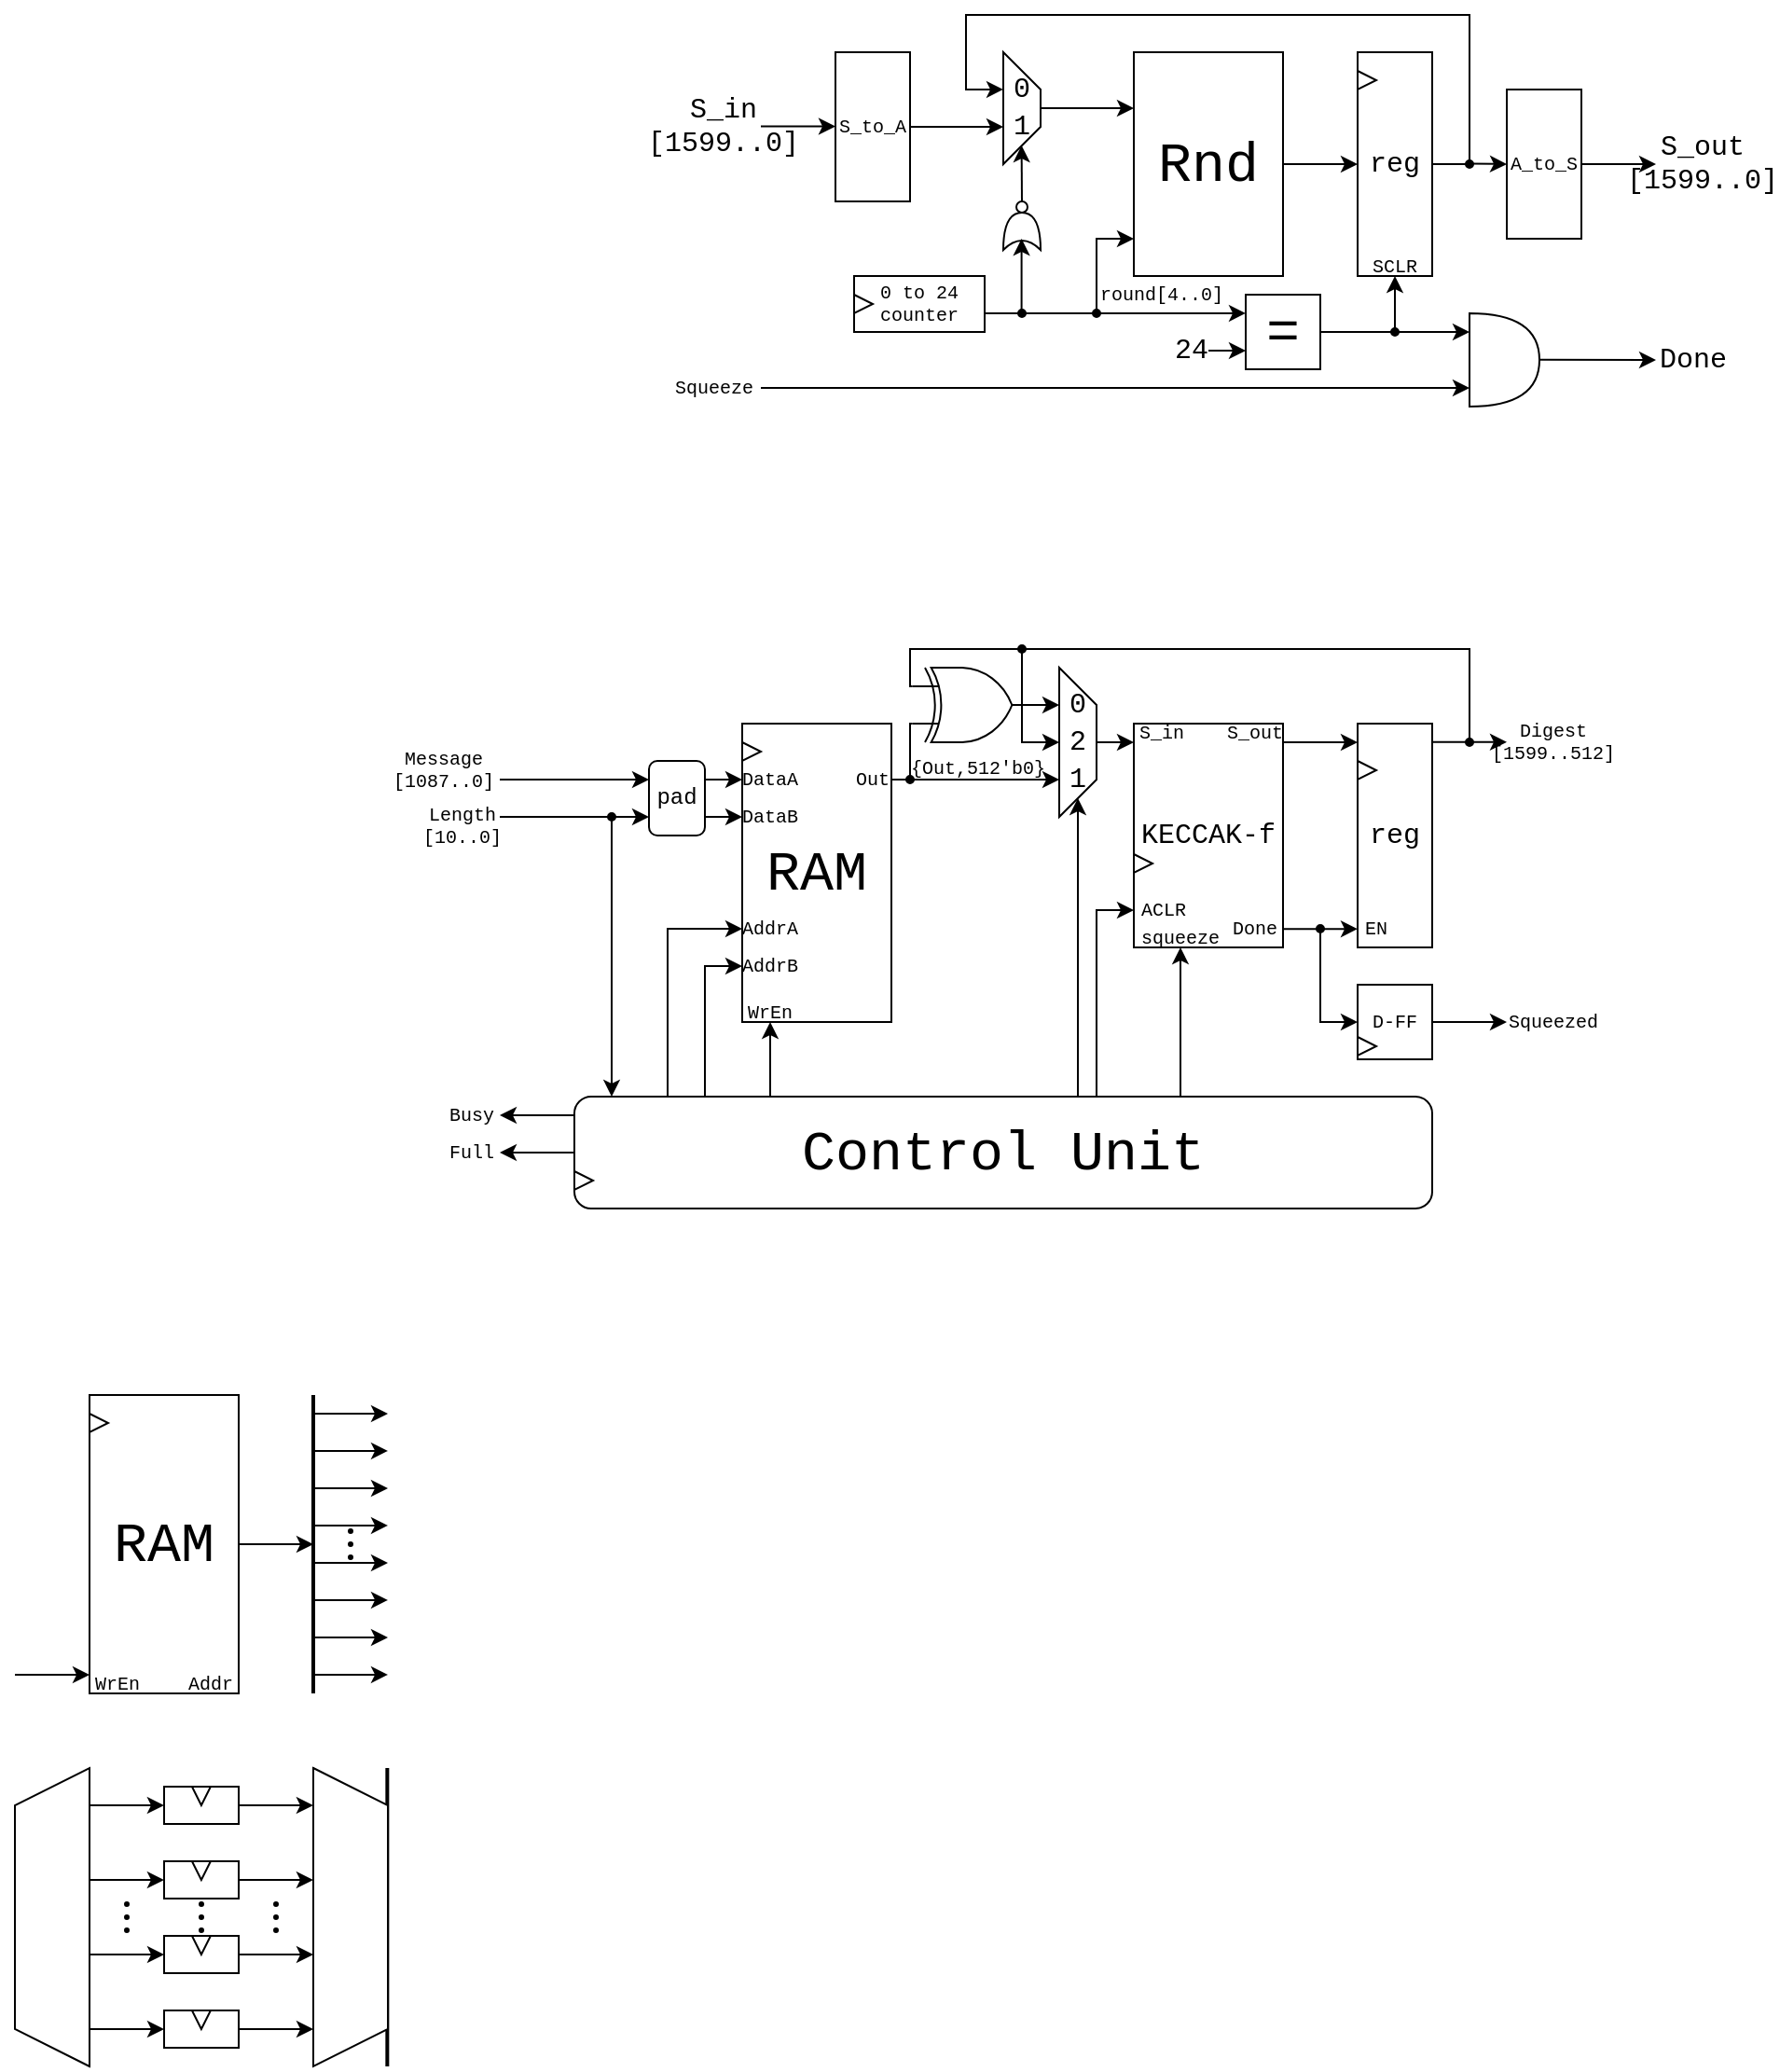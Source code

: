 <mxfile version="22.1.11" type="device">
  <diagram name="Page-1" id="sLG97zDm2SVhleJXKbSt">
    <mxGraphModel dx="775" dy="452" grid="1" gridSize="10" guides="1" tooltips="1" connect="1" arrows="1" fold="1" page="1" pageScale="1" pageWidth="3000" pageHeight="3000" math="0" shadow="0">
      <root>
        <mxCell id="0" />
        <mxCell id="1" parent="0" />
        <mxCell id="cHIxFwoaAzM5gLNZB4nu-59" value="" style="group" parent="1" vertex="1" connectable="0">
          <mxGeometry x="80" y="1120" width="80" height="160" as="geometry" />
        </mxCell>
        <mxCell id="cHIxFwoaAzM5gLNZB4nu-62" value="" style="group" parent="cHIxFwoaAzM5gLNZB4nu-59" vertex="1" connectable="0">
          <mxGeometry width="80" height="160" as="geometry" />
        </mxCell>
        <mxCell id="cHIxFwoaAzM5gLNZB4nu-25" value="RAM" style="rounded=0;whiteSpace=wrap;html=1;fontFamily=Courier New;fontSize=30;" parent="cHIxFwoaAzM5gLNZB4nu-62" vertex="1">
          <mxGeometry width="80" height="160" as="geometry" />
        </mxCell>
        <mxCell id="cHIxFwoaAzM5gLNZB4nu-40" value="" style="triangle;whiteSpace=wrap;html=1;rotation=0;" parent="cHIxFwoaAzM5gLNZB4nu-62" vertex="1">
          <mxGeometry y="10" width="10" height="10" as="geometry" />
        </mxCell>
        <mxCell id="cHIxFwoaAzM5gLNZB4nu-43" value="Addr" style="text;html=1;strokeColor=none;fillColor=none;align=center;verticalAlign=middle;whiteSpace=wrap;rounded=0;fontFamily=Courier New;fontSize=10;" parent="cHIxFwoaAzM5gLNZB4nu-62" vertex="1">
          <mxGeometry x="50" y="150" width="30" height="10" as="geometry" />
        </mxCell>
        <mxCell id="cHIxFwoaAzM5gLNZB4nu-50" value="WrEn" style="text;html=1;strokeColor=none;fillColor=none;align=center;verticalAlign=middle;whiteSpace=wrap;rounded=0;fontFamily=Courier New;fontSize=10;" parent="cHIxFwoaAzM5gLNZB4nu-62" vertex="1">
          <mxGeometry y="150" width="30" height="10" as="geometry" />
        </mxCell>
        <mxCell id="PoA2-wsbi5iG8ftpNb75-3" value="" style="edgeStyle=orthogonalEdgeStyle;rounded=0;orthogonalLoop=1;jettySize=auto;html=1;" parent="1" source="PoA2-wsbi5iG8ftpNb75-1" target="PoA2-wsbi5iG8ftpNb75-2" edge="1">
          <mxGeometry relative="1" as="geometry" />
        </mxCell>
        <mxCell id="PoA2-wsbi5iG8ftpNb75-1" value="Rnd" style="rounded=0;whiteSpace=wrap;html=1;fontFamily=Courier New;fontSize=30;" parent="1" vertex="1">
          <mxGeometry x="640" y="400" width="80" height="120" as="geometry" />
        </mxCell>
        <mxCell id="eLbFSkJ6lN0hgzDZZ-0e-3" value="" style="endArrow=classic;html=1;rounded=0;exitX=1;exitY=0.5;exitDx=0;exitDy=0;entryX=0.333;entryY=1;entryDx=0;entryDy=0;entryPerimeter=0;" parent="1" source="PoA2-wsbi5iG8ftpNb75-2" target="cHIxFwoaAzM5gLNZB4nu-36" edge="1">
          <mxGeometry width="50" height="50" relative="1" as="geometry">
            <mxPoint x="880" y="470" as="sourcePoint" />
            <mxPoint x="560" y="410" as="targetPoint" />
            <Array as="points">
              <mxPoint x="820" y="460" />
              <mxPoint x="820" y="380" />
              <mxPoint x="550" y="380" />
              <mxPoint x="550" y="420" />
            </Array>
          </mxGeometry>
        </mxCell>
        <mxCell id="eLbFSkJ6lN0hgzDZZ-0e-7" value="" style="endArrow=classic;html=1;rounded=0;" parent="1" edge="1">
          <mxGeometry width="50" height="50" relative="1" as="geometry">
            <mxPoint x="580" y="480" as="sourcePoint" />
            <mxPoint x="579.8" y="450" as="targetPoint" />
          </mxGeometry>
        </mxCell>
        <mxCell id="eLbFSkJ6lN0hgzDZZ-0e-11" value="" style="endArrow=classic;html=1;rounded=0;" parent="1" edge="1">
          <mxGeometry width="50" height="50" relative="1" as="geometry">
            <mxPoint x="590" y="430" as="sourcePoint" />
            <mxPoint x="640" y="430" as="targetPoint" />
          </mxGeometry>
        </mxCell>
        <mxCell id="eLbFSkJ6lN0hgzDZZ-0e-12" value="" style="endArrow=classic;html=1;rounded=0;" parent="1" edge="1">
          <mxGeometry width="50" height="50" relative="1" as="geometry">
            <mxPoint x="820" y="459.8" as="sourcePoint" />
            <mxPoint x="840" y="460" as="targetPoint" />
          </mxGeometry>
        </mxCell>
        <mxCell id="eLbFSkJ6lN0hgzDZZ-0e-14" value="" style="ellipse;whiteSpace=wrap;html=1;aspect=fixed;fillColor=#000000;" parent="1" vertex="1">
          <mxGeometry x="818" y="458" width="4" height="4" as="geometry" />
        </mxCell>
        <mxCell id="eLbFSkJ6lN0hgzDZZ-0e-17" value="" style="shape=xor;whiteSpace=wrap;html=1;rotation=-90;" parent="1" vertex="1">
          <mxGeometry x="570" y="486" width="20" height="20" as="geometry" />
        </mxCell>
        <mxCell id="eLbFSkJ6lN0hgzDZZ-0e-18" value="" style="ellipse;whiteSpace=wrap;html=1;aspect=fixed;" parent="1" vertex="1">
          <mxGeometry x="577" y="480" width="6" height="6" as="geometry" />
        </mxCell>
        <mxCell id="eLbFSkJ6lN0hgzDZZ-0e-24" value="" style="group" parent="1" vertex="1" connectable="0">
          <mxGeometry x="490" y="520" width="70" height="30" as="geometry" />
        </mxCell>
        <mxCell id="eLbFSkJ6lN0hgzDZZ-0e-19" value="0 to 24&lt;br style=&quot;font-size: 10px;&quot;&gt;counter" style="rounded=0;whiteSpace=wrap;html=1;fontFamily=Courier New;fontSize=10;" parent="eLbFSkJ6lN0hgzDZZ-0e-24" vertex="1">
          <mxGeometry width="70" height="30" as="geometry" />
        </mxCell>
        <mxCell id="eLbFSkJ6lN0hgzDZZ-0e-20" value="" style="triangle;whiteSpace=wrap;html=1;rotation=0;" parent="eLbFSkJ6lN0hgzDZZ-0e-24" vertex="1">
          <mxGeometry y="10" width="10" height="10" as="geometry" />
        </mxCell>
        <mxCell id="eLbFSkJ6lN0hgzDZZ-0e-25" value="" style="endArrow=classic;html=1;rounded=0;" parent="1" edge="1">
          <mxGeometry width="50" height="50" relative="1" as="geometry">
            <mxPoint x="560" y="540" as="sourcePoint" />
            <mxPoint x="640" y="500" as="targetPoint" />
            <Array as="points">
              <mxPoint x="620" y="540" />
              <mxPoint x="620" y="500" />
            </Array>
          </mxGeometry>
        </mxCell>
        <mxCell id="eLbFSkJ6lN0hgzDZZ-0e-26" value="" style="endArrow=classic;html=1;rounded=0;" parent="1" edge="1">
          <mxGeometry width="50" height="50" relative="1" as="geometry">
            <mxPoint x="579.8" y="540" as="sourcePoint" />
            <mxPoint x="579.8" y="500" as="targetPoint" />
          </mxGeometry>
        </mxCell>
        <mxCell id="eLbFSkJ6lN0hgzDZZ-0e-27" value="" style="ellipse;whiteSpace=wrap;html=1;aspect=fixed;fillColor=#000000;" parent="1" vertex="1">
          <mxGeometry x="578" y="538" width="4" height="4" as="geometry" />
        </mxCell>
        <mxCell id="eLbFSkJ6lN0hgzDZZ-0e-28" value="=" style="rounded=0;whiteSpace=wrap;html=1;fontSize=30;fontFamily=Courier New;" parent="1" vertex="1">
          <mxGeometry x="700" y="530" width="40" height="40" as="geometry" />
        </mxCell>
        <mxCell id="eLbFSkJ6lN0hgzDZZ-0e-29" value="" style="endArrow=classic;html=1;rounded=0;entryX=0.75;entryY=1;entryDx=0;entryDy=0;" parent="1" edge="1">
          <mxGeometry width="50" height="50" relative="1" as="geometry">
            <mxPoint x="520" y="440" as="sourcePoint" />
            <mxPoint x="570" y="440" as="targetPoint" />
          </mxGeometry>
        </mxCell>
        <mxCell id="eLbFSkJ6lN0hgzDZZ-0e-30" value="" style="endArrow=classic;html=1;rounded=0;" parent="1" edge="1">
          <mxGeometry width="50" height="50" relative="1" as="geometry">
            <mxPoint x="680" y="560" as="sourcePoint" />
            <mxPoint x="700" y="560" as="targetPoint" />
          </mxGeometry>
        </mxCell>
        <mxCell id="eLbFSkJ6lN0hgzDZZ-0e-32" value="" style="ellipse;whiteSpace=wrap;html=1;aspect=fixed;fillColor=#000000;" parent="1" vertex="1">
          <mxGeometry x="618" y="538" width="4" height="4" as="geometry" />
        </mxCell>
        <mxCell id="eLbFSkJ6lN0hgzDZZ-0e-33" value="" style="endArrow=classic;html=1;rounded=0;" parent="1" edge="1">
          <mxGeometry width="50" height="50" relative="1" as="geometry">
            <mxPoint x="620" y="540" as="sourcePoint" />
            <mxPoint x="700" y="539.94" as="targetPoint" />
          </mxGeometry>
        </mxCell>
        <mxCell id="eLbFSkJ6lN0hgzDZZ-0e-34" value="24" style="text;html=1;strokeColor=none;fillColor=none;align=center;verticalAlign=middle;whiteSpace=wrap;rounded=0;fontFamily=Courier New;fontSize=15;" parent="1" vertex="1">
          <mxGeometry x="660" y="550" width="22" height="20" as="geometry" />
        </mxCell>
        <mxCell id="eLbFSkJ6lN0hgzDZZ-0e-36" value="" style="endArrow=classic;html=1;rounded=0;" parent="1" edge="1">
          <mxGeometry width="50" height="50" relative="1" as="geometry">
            <mxPoint x="740" y="550" as="sourcePoint" />
            <mxPoint x="780" y="520" as="targetPoint" />
            <Array as="points">
              <mxPoint x="780" y="550" />
            </Array>
          </mxGeometry>
        </mxCell>
        <mxCell id="eLbFSkJ6lN0hgzDZZ-0e-37" value="S_in&lt;br&gt;[1599..0]" style="text;html=1;strokeColor=none;fillColor=none;align=center;verticalAlign=middle;whiteSpace=wrap;rounded=0;fontSize=15;fontFamily=Courier New;" parent="1" vertex="1">
          <mxGeometry x="400" y="427.5" width="40" height="25" as="geometry" />
        </mxCell>
        <mxCell id="eLbFSkJ6lN0hgzDZZ-0e-38" value="round[4..0]" style="text;html=1;strokeColor=none;fillColor=none;align=center;verticalAlign=middle;whiteSpace=wrap;rounded=0;fontSize=10;fontFamily=Courier New;" parent="1" vertex="1">
          <mxGeometry x="620" y="520" width="70" height="20" as="geometry" />
        </mxCell>
        <mxCell id="eLbFSkJ6lN0hgzDZZ-0e-39" value="S_out&lt;br&gt;[1599..0]" style="text;html=1;strokeColor=none;fillColor=none;align=center;verticalAlign=middle;whiteSpace=wrap;rounded=0;fontSize=15;fontFamily=Courier New;" parent="1" vertex="1">
          <mxGeometry x="920" y="447.5" width="50" height="25" as="geometry" />
        </mxCell>
        <mxCell id="eLbFSkJ6lN0hgzDZZ-0e-40" value="S_to_A" style="rounded=0;whiteSpace=wrap;html=1;fontFamily=Courier New;fontSize=10;" parent="1" vertex="1">
          <mxGeometry x="480" y="400" width="40" height="80" as="geometry" />
        </mxCell>
        <mxCell id="eLbFSkJ6lN0hgzDZZ-0e-41" value="" style="endArrow=classic;html=1;rounded=0;" parent="1" edge="1">
          <mxGeometry width="50" height="50" relative="1" as="geometry">
            <mxPoint x="440" y="439.76" as="sourcePoint" />
            <mxPoint x="480" y="439.76" as="targetPoint" />
          </mxGeometry>
        </mxCell>
        <mxCell id="eLbFSkJ6lN0hgzDZZ-0e-42" value="A_to_S" style="rounded=0;whiteSpace=wrap;html=1;fontFamily=Courier New;fontSize=10;" parent="1" vertex="1">
          <mxGeometry x="840" y="420" width="40" height="80" as="geometry" />
        </mxCell>
        <mxCell id="eLbFSkJ6lN0hgzDZZ-0e-43" value="" style="endArrow=classic;html=1;rounded=0;" parent="1" edge="1">
          <mxGeometry width="50" height="50" relative="1" as="geometry">
            <mxPoint x="880" y="460" as="sourcePoint" />
            <mxPoint x="920" y="460" as="targetPoint" />
          </mxGeometry>
        </mxCell>
        <mxCell id="ViOVy5zmuyzSRg3mWkhg-1" value="" style="endArrow=classic;html=1;rounded=0;" parent="1" edge="1">
          <mxGeometry width="50" height="50" relative="1" as="geometry">
            <mxPoint x="780" y="550" as="sourcePoint" />
            <mxPoint x="820" y="550" as="targetPoint" />
          </mxGeometry>
        </mxCell>
        <mxCell id="ViOVy5zmuyzSRg3mWkhg-2" value="" style="ellipse;whiteSpace=wrap;html=1;aspect=fixed;fillColor=#000000;" parent="1" vertex="1">
          <mxGeometry x="778" y="548" width="4" height="4" as="geometry" />
        </mxCell>
        <mxCell id="ViOVy5zmuyzSRg3mWkhg-3" value="Done" style="text;html=1;strokeColor=none;fillColor=none;align=center;verticalAlign=middle;whiteSpace=wrap;rounded=0;fontSize=15;fontFamily=Courier New;" parent="1" vertex="1">
          <mxGeometry x="920" y="557.5" width="40" height="15" as="geometry" />
        </mxCell>
        <mxCell id="cHIxFwoaAzM5gLNZB4nu-13" value="x" style="group" parent="1" vertex="1" connectable="0">
          <mxGeometry x="640" y="760" width="80" height="120" as="geometry" />
        </mxCell>
        <mxCell id="cHIxFwoaAzM5gLNZB4nu-1" value="KECCAK-f" style="rounded=0;whiteSpace=wrap;html=1;fontFamily=Courier New;fontSize=15;" parent="cHIxFwoaAzM5gLNZB4nu-13" vertex="1">
          <mxGeometry width="80" height="120" as="geometry" />
        </mxCell>
        <mxCell id="cHIxFwoaAzM5gLNZB4nu-9" value="Done" style="text;html=1;strokeColor=none;fillColor=none;align=center;verticalAlign=middle;whiteSpace=wrap;rounded=0;fontFamily=Courier New;fontSize=10;" parent="cHIxFwoaAzM5gLNZB4nu-13" vertex="1">
          <mxGeometry x="50" y="105" width="30" height="10" as="geometry" />
        </mxCell>
        <mxCell id="cHIxFwoaAzM5gLNZB4nu-10" value="" style="triangle;whiteSpace=wrap;html=1;rotation=0;" parent="cHIxFwoaAzM5gLNZB4nu-13" vertex="1">
          <mxGeometry y="70" width="10" height="10" as="geometry" />
        </mxCell>
        <mxCell id="cHIxFwoaAzM5gLNZB4nu-11" value="S_in" style="text;html=1;strokeColor=none;fillColor=none;align=center;verticalAlign=middle;whiteSpace=wrap;rounded=0;fontFamily=Courier New;fontSize=10;" parent="cHIxFwoaAzM5gLNZB4nu-13" vertex="1">
          <mxGeometry width="30" height="10" as="geometry" />
        </mxCell>
        <mxCell id="cHIxFwoaAzM5gLNZB4nu-12" value="S_out" style="text;html=1;strokeColor=none;fillColor=none;align=center;verticalAlign=middle;whiteSpace=wrap;rounded=0;fontFamily=Courier New;fontSize=10;" parent="cHIxFwoaAzM5gLNZB4nu-13" vertex="1">
          <mxGeometry x="50" width="30" height="10" as="geometry" />
        </mxCell>
        <mxCell id="FEvc6QxodLgLLCAB3kRR-4" value="squeeze" style="text;html=1;strokeColor=none;fillColor=none;align=center;verticalAlign=middle;whiteSpace=wrap;rounded=0;fontFamily=Courier New;fontSize=10;" parent="cHIxFwoaAzM5gLNZB4nu-13" vertex="1">
          <mxGeometry y="110" width="50" height="10" as="geometry" />
        </mxCell>
        <mxCell id="eut-D_kGqwIJGW8jGn9c-71" value="ACLR" style="text;html=1;strokeColor=none;fillColor=none;align=center;verticalAlign=middle;whiteSpace=wrap;rounded=0;fontFamily=Courier New;fontSize=10;" parent="cHIxFwoaAzM5gLNZB4nu-13" vertex="1">
          <mxGeometry y="95" width="32" height="10" as="geometry" />
        </mxCell>
        <mxCell id="cHIxFwoaAzM5gLNZB4nu-16" value="" style="group" parent="1" vertex="1" connectable="0">
          <mxGeometry x="760" y="400" width="40" height="120" as="geometry" />
        </mxCell>
        <mxCell id="cHIxFwoaAzM5gLNZB4nu-4" value="" style="group" parent="cHIxFwoaAzM5gLNZB4nu-16" vertex="1" connectable="0">
          <mxGeometry width="40" height="120" as="geometry" />
        </mxCell>
        <mxCell id="PoA2-wsbi5iG8ftpNb75-2" value="reg" style="rounded=0;whiteSpace=wrap;html=1;fontFamily=Courier New;fontSize=15;" parent="cHIxFwoaAzM5gLNZB4nu-4" vertex="1">
          <mxGeometry width="40" height="120" as="geometry" />
        </mxCell>
        <mxCell id="PoA2-wsbi5iG8ftpNb75-5" value="" style="triangle;whiteSpace=wrap;html=1;rotation=0;" parent="cHIxFwoaAzM5gLNZB4nu-4" vertex="1">
          <mxGeometry y="10" width="10" height="10" as="geometry" />
        </mxCell>
        <mxCell id="eLbFSkJ6lN0hgzDZZ-0e-35" value="SCLR" style="text;html=1;strokeColor=none;fillColor=none;align=center;verticalAlign=middle;whiteSpace=wrap;rounded=0;fontFamily=Courier New;fontSize=10;" parent="cHIxFwoaAzM5gLNZB4nu-16" vertex="1">
          <mxGeometry x="5" y="110" width="30" height="10" as="geometry" />
        </mxCell>
        <mxCell id="cHIxFwoaAzM5gLNZB4nu-23" value="" style="endArrow=classic;html=1;rounded=0;" parent="1" edge="1">
          <mxGeometry width="50" height="50" relative="1" as="geometry">
            <mxPoint x="720" y="770" as="sourcePoint" />
            <mxPoint x="760" y="770" as="targetPoint" />
          </mxGeometry>
        </mxCell>
        <mxCell id="cHIxFwoaAzM5gLNZB4nu-26" value="" style="endArrow=classic;html=1;rounded=0;" parent="1" edge="1">
          <mxGeometry width="50" height="50" relative="1" as="geometry">
            <mxPoint x="800" y="769.89" as="sourcePoint" />
            <mxPoint x="840" y="769.89" as="targetPoint" />
          </mxGeometry>
        </mxCell>
        <mxCell id="cHIxFwoaAzM5gLNZB4nu-35" value="" style="group" parent="1" vertex="1" connectable="0">
          <mxGeometry x="570" y="400" width="20" height="60" as="geometry" />
        </mxCell>
        <mxCell id="cHIxFwoaAzM5gLNZB4nu-36" value="" style="shape=trapezoid;perimeter=trapezoidPerimeter;whiteSpace=wrap;html=1;fixedSize=1;rotation=90;" parent="cHIxFwoaAzM5gLNZB4nu-35" vertex="1">
          <mxGeometry x="-20" y="20" width="60" height="20" as="geometry" />
        </mxCell>
        <mxCell id="cHIxFwoaAzM5gLNZB4nu-37" value="1" style="text;html=1;strokeColor=none;fillColor=none;align=center;verticalAlign=middle;whiteSpace=wrap;rounded=0;fontSize=15;fontFamily=Courier New;" parent="cHIxFwoaAzM5gLNZB4nu-35" vertex="1">
          <mxGeometry x="5" y="30" width="10" height="20" as="geometry" />
        </mxCell>
        <mxCell id="cHIxFwoaAzM5gLNZB4nu-38" value="0" style="text;html=1;strokeColor=none;fillColor=none;align=center;verticalAlign=middle;whiteSpace=wrap;rounded=0;fontSize=15;fontFamily=Courier New;" parent="cHIxFwoaAzM5gLNZB4nu-35" vertex="1">
          <mxGeometry x="5" y="10" width="10" height="20" as="geometry" />
        </mxCell>
        <mxCell id="cHIxFwoaAzM5gLNZB4nu-42" value="" style="ellipse;whiteSpace=wrap;html=1;aspect=fixed;fillColor=#000000;" parent="1" vertex="1">
          <mxGeometry x="818" y="768" width="4" height="4" as="geometry" />
        </mxCell>
        <mxCell id="cHIxFwoaAzM5gLNZB4nu-17" value="q" style="group;fontSize=10;" parent="1" vertex="1" connectable="0">
          <mxGeometry x="760" y="760" width="40" height="120" as="geometry" />
        </mxCell>
        <mxCell id="cHIxFwoaAzM5gLNZB4nu-18" value="dfd" style="group" parent="cHIxFwoaAzM5gLNZB4nu-17" vertex="1" connectable="0">
          <mxGeometry width="40" height="120" as="geometry" />
        </mxCell>
        <mxCell id="cHIxFwoaAzM5gLNZB4nu-19" value="reg" style="rounded=0;whiteSpace=wrap;html=1;fontFamily=Courier New;fontSize=15;" parent="cHIxFwoaAzM5gLNZB4nu-18" vertex="1">
          <mxGeometry width="40" height="120" as="geometry" />
        </mxCell>
        <mxCell id="eut-D_kGqwIJGW8jGn9c-65" value="EN" style="text;html=1;strokeColor=none;fillColor=none;align=center;verticalAlign=middle;whiteSpace=wrap;rounded=0;fontFamily=Courier New;fontSize=10;" parent="cHIxFwoaAzM5gLNZB4nu-18" vertex="1">
          <mxGeometry y="107" width="20" height="6" as="geometry" />
        </mxCell>
        <mxCell id="ygHASTgUk0fJVhTD5rLn-21" value="" style="triangle;whiteSpace=wrap;html=1;rotation=0;" vertex="1" parent="cHIxFwoaAzM5gLNZB4nu-18">
          <mxGeometry y="20" width="10" height="10" as="geometry" />
        </mxCell>
        <mxCell id="cHIxFwoaAzM5gLNZB4nu-65" value="" style="verticalLabelPosition=bottom;shadow=0;dashed=0;align=center;html=1;verticalAlign=top;shape=mxgraph.electrical.logic_gates.logic_gate;operation=xor;rotation=0;aspect=fixed;" parent="1" vertex="1">
          <mxGeometry x="521.34" y="730" width="66.66" height="40" as="geometry" />
        </mxCell>
        <mxCell id="cHIxFwoaAzM5gLNZB4nu-73" value="" style="endArrow=classic;html=1;rounded=0;" parent="1" edge="1">
          <mxGeometry width="50" height="50" relative="1" as="geometry">
            <mxPoint x="720" y="870.11" as="sourcePoint" />
            <mxPoint x="760" y="870.11" as="targetPoint" />
          </mxGeometry>
        </mxCell>
        <mxCell id="cHIxFwoaAzM5gLNZB4nu-74" value="" style="endArrow=classic;html=1;rounded=0;" parent="1" edge="1">
          <mxGeometry width="50" height="50" relative="1" as="geometry">
            <mxPoint x="40" y="1270" as="sourcePoint" />
            <mxPoint x="80" y="1270" as="targetPoint" />
          </mxGeometry>
        </mxCell>
        <mxCell id="cHIxFwoaAzM5gLNZB4nu-91" value="" style="group" parent="1" vertex="1" connectable="0">
          <mxGeometry x="600" y="730" width="20" height="80" as="geometry" />
        </mxCell>
        <mxCell id="cHIxFwoaAzM5gLNZB4nu-88" value="" style="shape=trapezoid;perimeter=trapezoidPerimeter;whiteSpace=wrap;html=1;fixedSize=1;rotation=90;" parent="cHIxFwoaAzM5gLNZB4nu-91" vertex="1">
          <mxGeometry x="-30" y="30" width="80" height="20" as="geometry" />
        </mxCell>
        <mxCell id="cHIxFwoaAzM5gLNZB4nu-89" value="1" style="text;html=1;strokeColor=none;fillColor=none;align=center;verticalAlign=middle;whiteSpace=wrap;rounded=0;fontSize=15;fontFamily=Courier New;" parent="cHIxFwoaAzM5gLNZB4nu-91" vertex="1">
          <mxGeometry x="5" y="50" width="10" height="20" as="geometry" />
        </mxCell>
        <mxCell id="cHIxFwoaAzM5gLNZB4nu-90" value="0" style="text;html=1;strokeColor=none;fillColor=none;align=center;verticalAlign=middle;whiteSpace=wrap;rounded=0;fontSize=15;fontFamily=Courier New;" parent="cHIxFwoaAzM5gLNZB4nu-91" vertex="1">
          <mxGeometry x="5" y="10" width="10" height="20" as="geometry" />
        </mxCell>
        <mxCell id="cHIxFwoaAzM5gLNZB4nu-92" value="" style="endArrow=classic;html=1;rounded=0;" parent="1" edge="1">
          <mxGeometry width="50" height="50" relative="1" as="geometry">
            <mxPoint x="620" y="770" as="sourcePoint" />
            <mxPoint x="640" y="770" as="targetPoint" />
          </mxGeometry>
        </mxCell>
        <mxCell id="cHIxFwoaAzM5gLNZB4nu-93" value="" style="endArrow=none;html=1;rounded=0;entryX=0;entryY=0.25;entryDx=0;entryDy=0;entryPerimeter=0;" parent="1" target="cHIxFwoaAzM5gLNZB4nu-65" edge="1">
          <mxGeometry width="50" height="50" relative="1" as="geometry">
            <mxPoint x="820" y="770" as="sourcePoint" />
            <mxPoint x="533" y="740" as="targetPoint" />
            <Array as="points">
              <mxPoint x="820" y="720" />
              <mxPoint x="520" y="720" />
              <mxPoint x="520" y="740" />
            </Array>
          </mxGeometry>
        </mxCell>
        <mxCell id="cHIxFwoaAzM5gLNZB4nu-94" value="" style="endArrow=classic;html=1;rounded=0;" parent="1" edge="1">
          <mxGeometry width="50" height="50" relative="1" as="geometry">
            <mxPoint x="510" y="790" as="sourcePoint" />
            <mxPoint x="600" y="790" as="targetPoint" />
          </mxGeometry>
        </mxCell>
        <mxCell id="cHIxFwoaAzM5gLNZB4nu-95" value="" style="endArrow=none;html=1;rounded=0;entryX=0;entryY=0.75;entryDx=0;entryDy=0;entryPerimeter=0;" parent="1" target="cHIxFwoaAzM5gLNZB4nu-65" edge="1">
          <mxGeometry width="50" height="50" relative="1" as="geometry">
            <mxPoint x="520" y="790" as="sourcePoint" />
            <mxPoint x="533.34" y="750" as="targetPoint" />
            <Array as="points">
              <mxPoint x="520" y="760" />
            </Array>
          </mxGeometry>
        </mxCell>
        <mxCell id="cHIxFwoaAzM5gLNZB4nu-100" value="" style="ellipse;whiteSpace=wrap;html=1;aspect=fixed;fillColor=#000000;" parent="1" vertex="1">
          <mxGeometry x="518" y="788" width="4" height="4" as="geometry" />
        </mxCell>
        <mxCell id="cHIxFwoaAzM5gLNZB4nu-101" value="Digest&lt;br&gt;[1599..512]" style="text;strokeColor=none;align=center;fillColor=none;html=1;verticalAlign=middle;whiteSpace=wrap;rounded=0;fontFamily=Courier New;fontSize=10;" parent="1" vertex="1">
          <mxGeometry x="830" y="765" width="70" height="10" as="geometry" />
        </mxCell>
        <mxCell id="FjcZewFNtERQtlechSxF-1" value="" style="shape=or;whiteSpace=wrap;html=1;aspect=fixed;" parent="1" vertex="1">
          <mxGeometry x="820" y="540" width="37.5" height="50" as="geometry" />
        </mxCell>
        <mxCell id="FEvc6QxodLgLLCAB3kRR-1" value="Squeeze" style="text;html=1;strokeColor=none;fillColor=none;align=center;verticalAlign=middle;whiteSpace=wrap;rounded=0;fontFamily=Courier New;fontSize=10;" parent="1" vertex="1">
          <mxGeometry x="390" y="570" width="50" height="20" as="geometry" />
        </mxCell>
        <mxCell id="FEvc6QxodLgLLCAB3kRR-2" value="" style="endArrow=classic;html=1;rounded=0;" parent="1" edge="1">
          <mxGeometry width="50" height="50" relative="1" as="geometry">
            <mxPoint x="440" y="580" as="sourcePoint" />
            <mxPoint x="820" y="580" as="targetPoint" />
          </mxGeometry>
        </mxCell>
        <mxCell id="FEvc6QxodLgLLCAB3kRR-3" value="" style="endArrow=classic;html=1;rounded=0;" parent="1" edge="1">
          <mxGeometry width="50" height="50" relative="1" as="geometry">
            <mxPoint x="857.5" y="564.93" as="sourcePoint" />
            <mxPoint x="920" y="565" as="targetPoint" />
          </mxGeometry>
        </mxCell>
        <mxCell id="FEvc6QxodLgLLCAB3kRR-5" value="" style="endArrow=classic;html=1;rounded=0;" parent="1" edge="1">
          <mxGeometry width="50" height="50" relative="1" as="geometry">
            <mxPoint x="665" y="960" as="sourcePoint" />
            <mxPoint x="665" y="880" as="targetPoint" />
          </mxGeometry>
        </mxCell>
        <mxCell id="FEvc6QxodLgLLCAB3kRR-6" value="" style="endArrow=none;html=1;rounded=0;strokeWidth=2;" parent="1" edge="1">
          <mxGeometry width="50" height="50" relative="1" as="geometry">
            <mxPoint x="200" y="1280" as="sourcePoint" />
            <mxPoint x="200" y="1120" as="targetPoint" />
          </mxGeometry>
        </mxCell>
        <mxCell id="FEvc6QxodLgLLCAB3kRR-7" value="" style="endArrow=classic;html=1;rounded=0;" parent="1" edge="1">
          <mxGeometry width="50" height="50" relative="1" as="geometry">
            <mxPoint x="160" y="1200" as="sourcePoint" />
            <mxPoint x="200" y="1200" as="targetPoint" />
          </mxGeometry>
        </mxCell>
        <mxCell id="FEvc6QxodLgLLCAB3kRR-10" value="" style="endArrow=classic;html=1;rounded=0;" parent="1" edge="1">
          <mxGeometry width="50" height="50" relative="1" as="geometry">
            <mxPoint x="200" y="1130" as="sourcePoint" />
            <mxPoint x="240" y="1130" as="targetPoint" />
          </mxGeometry>
        </mxCell>
        <mxCell id="FEvc6QxodLgLLCAB3kRR-12" value="" style="endArrow=classic;html=1;rounded=0;" parent="1" edge="1">
          <mxGeometry width="50" height="50" relative="1" as="geometry">
            <mxPoint x="200" y="1149.96" as="sourcePoint" />
            <mxPoint x="240" y="1149.96" as="targetPoint" />
          </mxGeometry>
        </mxCell>
        <mxCell id="FEvc6QxodLgLLCAB3kRR-13" value="" style="endArrow=classic;html=1;rounded=0;" parent="1" edge="1">
          <mxGeometry width="50" height="50" relative="1" as="geometry">
            <mxPoint x="200" y="1170" as="sourcePoint" />
            <mxPoint x="240" y="1170" as="targetPoint" />
          </mxGeometry>
        </mxCell>
        <mxCell id="FEvc6QxodLgLLCAB3kRR-14" value="" style="endArrow=classic;html=1;rounded=0;" parent="1" edge="1">
          <mxGeometry width="50" height="50" relative="1" as="geometry">
            <mxPoint x="200" y="1189.96" as="sourcePoint" />
            <mxPoint x="240" y="1189.96" as="targetPoint" />
          </mxGeometry>
        </mxCell>
        <mxCell id="FEvc6QxodLgLLCAB3kRR-15" value="" style="endArrow=classic;html=1;rounded=0;" parent="1" edge="1">
          <mxGeometry width="50" height="50" relative="1" as="geometry">
            <mxPoint x="200" y="1210" as="sourcePoint" />
            <mxPoint x="240" y="1210" as="targetPoint" />
          </mxGeometry>
        </mxCell>
        <mxCell id="FEvc6QxodLgLLCAB3kRR-16" value="" style="endArrow=classic;html=1;rounded=0;" parent="1" edge="1">
          <mxGeometry width="50" height="50" relative="1" as="geometry">
            <mxPoint x="200" y="1229.96" as="sourcePoint" />
            <mxPoint x="240" y="1229.96" as="targetPoint" />
          </mxGeometry>
        </mxCell>
        <mxCell id="FEvc6QxodLgLLCAB3kRR-17" value="" style="endArrow=classic;html=1;rounded=0;" parent="1" edge="1">
          <mxGeometry width="50" height="50" relative="1" as="geometry">
            <mxPoint x="200" y="1250" as="sourcePoint" />
            <mxPoint x="240" y="1250" as="targetPoint" />
          </mxGeometry>
        </mxCell>
        <mxCell id="FEvc6QxodLgLLCAB3kRR-18" value="" style="endArrow=classic;html=1;rounded=0;" parent="1" edge="1">
          <mxGeometry width="50" height="50" relative="1" as="geometry">
            <mxPoint x="200" y="1269.96" as="sourcePoint" />
            <mxPoint x="240" y="1269.96" as="targetPoint" />
          </mxGeometry>
        </mxCell>
        <mxCell id="eut-D_kGqwIJGW8jGn9c-1" value="" style="group" parent="1" vertex="1" connectable="0">
          <mxGeometry x="430" y="760" width="80" height="160" as="geometry" />
        </mxCell>
        <mxCell id="eut-D_kGqwIJGW8jGn9c-2" value="" style="group" parent="eut-D_kGqwIJGW8jGn9c-1" vertex="1" connectable="0">
          <mxGeometry width="80" height="160" as="geometry" />
        </mxCell>
        <mxCell id="eut-D_kGqwIJGW8jGn9c-3" value="RAM" style="rounded=0;whiteSpace=wrap;html=1;fontFamily=Courier New;fontSize=30;" parent="eut-D_kGqwIJGW8jGn9c-2" vertex="1">
          <mxGeometry width="80" height="160" as="geometry" />
        </mxCell>
        <mxCell id="eut-D_kGqwIJGW8jGn9c-4" value="" style="triangle;whiteSpace=wrap;html=1;rotation=0;" parent="eut-D_kGqwIJGW8jGn9c-2" vertex="1">
          <mxGeometry y="10" width="10" height="10" as="geometry" />
        </mxCell>
        <mxCell id="eut-D_kGqwIJGW8jGn9c-6" value="WrEn" style="text;html=1;strokeColor=none;fillColor=none;align=center;verticalAlign=middle;whiteSpace=wrap;rounded=0;fontFamily=Courier New;fontSize=10;" parent="eut-D_kGqwIJGW8jGn9c-2" vertex="1">
          <mxGeometry y="150" width="30" height="10" as="geometry" />
        </mxCell>
        <mxCell id="ygHASTgUk0fJVhTD5rLn-7" value="DataA" style="text;html=1;strokeColor=none;fillColor=none;align=center;verticalAlign=middle;whiteSpace=wrap;rounded=0;fontFamily=Courier New;fontSize=10;" vertex="1" parent="eut-D_kGqwIJGW8jGn9c-2">
          <mxGeometry y="25" width="30" height="10" as="geometry" />
        </mxCell>
        <mxCell id="ygHASTgUk0fJVhTD5rLn-14" value="Out" style="text;html=1;strokeColor=none;fillColor=none;align=center;verticalAlign=middle;whiteSpace=wrap;rounded=0;fontFamily=Courier New;fontSize=10;" vertex="1" parent="eut-D_kGqwIJGW8jGn9c-2">
          <mxGeometry x="60" y="25" width="20" height="10" as="geometry" />
        </mxCell>
        <mxCell id="eut-D_kGqwIJGW8jGn9c-7" value="{Out,512&#39;b0}" style="text;strokeColor=none;align=center;fillColor=none;html=1;verticalAlign=middle;whiteSpace=wrap;rounded=0;fontFamily=Courier New;fontSize=10;" parent="1" vertex="1">
          <mxGeometry x="522" y="779" width="69" height="10" as="geometry" />
        </mxCell>
        <mxCell id="eut-D_kGqwIJGW8jGn9c-8" value="" style="endArrow=classic;html=1;rounded=0;" parent="1" edge="1">
          <mxGeometry width="50" height="50" relative="1" as="geometry">
            <mxPoint x="410" y="810" as="sourcePoint" />
            <mxPoint x="430" y="810" as="targetPoint" />
          </mxGeometry>
        </mxCell>
        <mxCell id="eut-D_kGqwIJGW8jGn9c-24" value="" style="group" parent="1" vertex="1" connectable="0">
          <mxGeometry x="219" y="1192" width="2" height="16" as="geometry" />
        </mxCell>
        <mxCell id="eut-D_kGqwIJGW8jGn9c-25" value="" style="ellipse;whiteSpace=wrap;html=1;aspect=fixed;fillColor=#000000;" parent="eut-D_kGqwIJGW8jGn9c-24" vertex="1">
          <mxGeometry width="2" height="2" as="geometry" />
        </mxCell>
        <mxCell id="eut-D_kGqwIJGW8jGn9c-26" value="" style="ellipse;whiteSpace=wrap;html=1;aspect=fixed;fillColor=#000000;" parent="eut-D_kGqwIJGW8jGn9c-24" vertex="1">
          <mxGeometry y="7" width="2" height="2" as="geometry" />
        </mxCell>
        <mxCell id="eut-D_kGqwIJGW8jGn9c-27" value="" style="ellipse;whiteSpace=wrap;html=1;aspect=fixed;fillColor=#000000;" parent="eut-D_kGqwIJGW8jGn9c-24" vertex="1">
          <mxGeometry y="14" width="2" height="2" as="geometry" />
        </mxCell>
        <mxCell id="FEvc6QxodLgLLCAB3kRR-20" value="" style="endArrow=none;html=1;rounded=0;strokeWidth=2;" parent="1" edge="1">
          <mxGeometry width="50" height="50" relative="1" as="geometry">
            <mxPoint x="239.67" y="1480" as="sourcePoint" />
            <mxPoint x="239.67" y="1320" as="targetPoint" />
          </mxGeometry>
        </mxCell>
        <mxCell id="eut-D_kGqwIJGW8jGn9c-38" value="pad" style="rounded=1;whiteSpace=wrap;html=1;fontFamily=Courier New;" parent="1" vertex="1">
          <mxGeometry x="380" y="780" width="30" height="40" as="geometry" />
        </mxCell>
        <mxCell id="eut-D_kGqwIJGW8jGn9c-69" value="Control Unit" style="rounded=1;whiteSpace=wrap;html=1;fontFamily=Courier New;fontSize=30;" parent="1" vertex="1">
          <mxGeometry x="340" y="960" width="460" height="60" as="geometry" />
        </mxCell>
        <mxCell id="eut-D_kGqwIJGW8jGn9c-72" value="" style="endArrow=classic;html=1;rounded=0;" parent="1" edge="1">
          <mxGeometry width="50" height="50" relative="1" as="geometry">
            <mxPoint x="620" y="960" as="sourcePoint" />
            <mxPoint x="640" y="860" as="targetPoint" />
            <Array as="points">
              <mxPoint x="620" y="860" />
            </Array>
          </mxGeometry>
        </mxCell>
        <mxCell id="eut-D_kGqwIJGW8jGn9c-73" value="" style="endArrow=classic;html=1;rounded=0;" parent="1" edge="1">
          <mxGeometry width="50" height="50" relative="1" as="geometry">
            <mxPoint x="610" y="960" as="sourcePoint" />
            <mxPoint x="610" y="800" as="targetPoint" />
          </mxGeometry>
        </mxCell>
        <mxCell id="eut-D_kGqwIJGW8jGn9c-74" value="2" style="text;html=1;strokeColor=none;fillColor=none;align=center;verticalAlign=middle;whiteSpace=wrap;rounded=0;fontSize=15;fontFamily=Courier New;" parent="1" vertex="1">
          <mxGeometry x="605" y="760" width="10" height="20" as="geometry" />
        </mxCell>
        <mxCell id="eut-D_kGqwIJGW8jGn9c-75" value="" style="endArrow=classic;html=1;rounded=0;" parent="1" edge="1">
          <mxGeometry width="50" height="50" relative="1" as="geometry">
            <mxPoint x="580" y="720" as="sourcePoint" />
            <mxPoint x="600" y="770" as="targetPoint" />
            <Array as="points">
              <mxPoint x="580" y="770" />
            </Array>
          </mxGeometry>
        </mxCell>
        <mxCell id="eut-D_kGqwIJGW8jGn9c-79" value="Message&lt;br&gt;[1087..0]" style="text;strokeColor=none;align=center;fillColor=none;html=1;verticalAlign=middle;whiteSpace=wrap;rounded=0;fontFamily=Courier New;fontSize=10;" parent="1" vertex="1">
          <mxGeometry x="240" y="780" width="60" height="10" as="geometry" />
        </mxCell>
        <mxCell id="6oJRlknWp8qtzXXGllqk-2" value="" style="group" parent="1" vertex="1" connectable="0">
          <mxGeometry x="40" y="1320" width="200" height="160" as="geometry" />
        </mxCell>
        <mxCell id="FjcZewFNtERQtlechSxF-6" value="" style="shape=trapezoid;perimeter=trapezoidPerimeter;whiteSpace=wrap;html=1;fixedSize=1;rotation=90;" parent="6oJRlknWp8qtzXXGllqk-2" vertex="1">
          <mxGeometry x="100" y="60" width="160" height="40" as="geometry" />
        </mxCell>
        <mxCell id="FjcZewFNtERQtlechSxF-2" value="" style="rounded=0;whiteSpace=wrap;html=1;" parent="6oJRlknWp8qtzXXGllqk-2" vertex="1">
          <mxGeometry x="80" y="10" width="40" height="20" as="geometry" />
        </mxCell>
        <mxCell id="FjcZewFNtERQtlechSxF-3" value="" style="rounded=0;whiteSpace=wrap;html=1;" parent="6oJRlknWp8qtzXXGllqk-2" vertex="1">
          <mxGeometry x="80" y="50" width="40" height="20" as="geometry" />
        </mxCell>
        <mxCell id="FjcZewFNtERQtlechSxF-4" value="" style="rounded=0;whiteSpace=wrap;html=1;" parent="6oJRlknWp8qtzXXGllqk-2" vertex="1">
          <mxGeometry x="80" y="90" width="40" height="20" as="geometry" />
        </mxCell>
        <mxCell id="FjcZewFNtERQtlechSxF-5" value="" style="rounded=0;whiteSpace=wrap;html=1;" parent="6oJRlknWp8qtzXXGllqk-2" vertex="1">
          <mxGeometry x="80" y="130" width="40" height="20" as="geometry" />
        </mxCell>
        <mxCell id="FEvc6QxodLgLLCAB3kRR-19" value="" style="shape=trapezoid;perimeter=trapezoidPerimeter;whiteSpace=wrap;html=1;fixedSize=1;rotation=-90;" parent="6oJRlknWp8qtzXXGllqk-2" vertex="1">
          <mxGeometry x="-60" y="60" width="160" height="40" as="geometry" />
        </mxCell>
        <mxCell id="FEvc6QxodLgLLCAB3kRR-21" value="" style="endArrow=classic;html=1;rounded=0;" parent="6oJRlknWp8qtzXXGllqk-2" edge="1">
          <mxGeometry width="50" height="50" relative="1" as="geometry">
            <mxPoint x="119.95" y="20" as="sourcePoint" />
            <mxPoint x="159.95" y="20" as="targetPoint" />
          </mxGeometry>
        </mxCell>
        <mxCell id="FEvc6QxodLgLLCAB3kRR-22" value="" style="triangle;whiteSpace=wrap;html=1;rotation=90;" parent="6oJRlknWp8qtzXXGllqk-2" vertex="1">
          <mxGeometry x="94.95" y="10" width="10" height="10" as="geometry" />
        </mxCell>
        <mxCell id="FEvc6QxodLgLLCAB3kRR-23" value="" style="triangle;whiteSpace=wrap;html=1;rotation=90;" parent="6oJRlknWp8qtzXXGllqk-2" vertex="1">
          <mxGeometry x="94.95" y="50" width="10" height="10" as="geometry" />
        </mxCell>
        <mxCell id="FEvc6QxodLgLLCAB3kRR-24" value="" style="triangle;whiteSpace=wrap;html=1;rotation=90;" parent="6oJRlknWp8qtzXXGllqk-2" vertex="1">
          <mxGeometry x="94.95" y="90" width="10" height="10" as="geometry" />
        </mxCell>
        <mxCell id="FEvc6QxodLgLLCAB3kRR-25" value="" style="triangle;whiteSpace=wrap;html=1;rotation=90;" parent="6oJRlknWp8qtzXXGllqk-2" vertex="1">
          <mxGeometry x="94.95" y="130" width="10" height="10" as="geometry" />
        </mxCell>
        <mxCell id="FEvc6QxodLgLLCAB3kRR-27" value="" style="endArrow=classic;html=1;rounded=0;" parent="6oJRlknWp8qtzXXGllqk-2" edge="1">
          <mxGeometry width="50" height="50" relative="1" as="geometry">
            <mxPoint x="119.95" y="60" as="sourcePoint" />
            <mxPoint x="159.95" y="60" as="targetPoint" />
          </mxGeometry>
        </mxCell>
        <mxCell id="FEvc6QxodLgLLCAB3kRR-28" value="" style="endArrow=classic;html=1;rounded=0;" parent="6oJRlknWp8qtzXXGllqk-2" edge="1">
          <mxGeometry width="50" height="50" relative="1" as="geometry">
            <mxPoint x="120" y="100" as="sourcePoint" />
            <mxPoint x="160" y="100" as="targetPoint" />
          </mxGeometry>
        </mxCell>
        <mxCell id="FEvc6QxodLgLLCAB3kRR-29" value="" style="endArrow=classic;html=1;rounded=0;" parent="6oJRlknWp8qtzXXGllqk-2" edge="1">
          <mxGeometry width="50" height="50" relative="1" as="geometry">
            <mxPoint x="120" y="140" as="sourcePoint" />
            <mxPoint x="160" y="140" as="targetPoint" />
          </mxGeometry>
        </mxCell>
        <mxCell id="FEvc6QxodLgLLCAB3kRR-30" value="" style="endArrow=classic;html=1;rounded=0;" parent="6oJRlknWp8qtzXXGllqk-2" edge="1">
          <mxGeometry width="50" height="50" relative="1" as="geometry">
            <mxPoint x="39.95" y="20" as="sourcePoint" />
            <mxPoint x="79.95" y="20" as="targetPoint" />
          </mxGeometry>
        </mxCell>
        <mxCell id="FEvc6QxodLgLLCAB3kRR-31" value="" style="endArrow=classic;html=1;rounded=0;" parent="6oJRlknWp8qtzXXGllqk-2" edge="1">
          <mxGeometry width="50" height="50" relative="1" as="geometry">
            <mxPoint x="39.95" y="60" as="sourcePoint" />
            <mxPoint x="79.95" y="60" as="targetPoint" />
          </mxGeometry>
        </mxCell>
        <mxCell id="FEvc6QxodLgLLCAB3kRR-32" value="" style="endArrow=classic;html=1;rounded=0;" parent="6oJRlknWp8qtzXXGllqk-2" edge="1">
          <mxGeometry width="50" height="50" relative="1" as="geometry">
            <mxPoint x="40" y="100" as="sourcePoint" />
            <mxPoint x="80" y="100" as="targetPoint" />
          </mxGeometry>
        </mxCell>
        <mxCell id="FEvc6QxodLgLLCAB3kRR-33" value="" style="endArrow=classic;html=1;rounded=0;" parent="6oJRlknWp8qtzXXGllqk-2" edge="1">
          <mxGeometry width="50" height="50" relative="1" as="geometry">
            <mxPoint x="40" y="140" as="sourcePoint" />
            <mxPoint x="80" y="140" as="targetPoint" />
          </mxGeometry>
        </mxCell>
        <mxCell id="eut-D_kGqwIJGW8jGn9c-15" value="" style="group" parent="6oJRlknWp8qtzXXGllqk-2" vertex="1" connectable="0">
          <mxGeometry x="99" y="72" width="2" height="16" as="geometry" />
        </mxCell>
        <mxCell id="eut-D_kGqwIJGW8jGn9c-12" value="" style="ellipse;whiteSpace=wrap;html=1;aspect=fixed;fillColor=#000000;" parent="eut-D_kGqwIJGW8jGn9c-15" vertex="1">
          <mxGeometry width="2" height="2" as="geometry" />
        </mxCell>
        <mxCell id="eut-D_kGqwIJGW8jGn9c-13" value="" style="ellipse;whiteSpace=wrap;html=1;aspect=fixed;fillColor=#000000;" parent="eut-D_kGqwIJGW8jGn9c-15" vertex="1">
          <mxGeometry y="7" width="2" height="2" as="geometry" />
        </mxCell>
        <mxCell id="eut-D_kGqwIJGW8jGn9c-14" value="" style="ellipse;whiteSpace=wrap;html=1;aspect=fixed;fillColor=#000000;" parent="eut-D_kGqwIJGW8jGn9c-15" vertex="1">
          <mxGeometry y="14" width="2" height="2" as="geometry" />
        </mxCell>
        <mxCell id="eut-D_kGqwIJGW8jGn9c-16" value="" style="group" parent="6oJRlknWp8qtzXXGllqk-2" vertex="1" connectable="0">
          <mxGeometry x="59" y="72" width="2" height="16" as="geometry" />
        </mxCell>
        <mxCell id="eut-D_kGqwIJGW8jGn9c-17" value="" style="ellipse;whiteSpace=wrap;html=1;aspect=fixed;fillColor=#000000;" parent="eut-D_kGqwIJGW8jGn9c-16" vertex="1">
          <mxGeometry width="2" height="2" as="geometry" />
        </mxCell>
        <mxCell id="eut-D_kGqwIJGW8jGn9c-18" value="" style="ellipse;whiteSpace=wrap;html=1;aspect=fixed;fillColor=#000000;" parent="eut-D_kGqwIJGW8jGn9c-16" vertex="1">
          <mxGeometry y="7" width="2" height="2" as="geometry" />
        </mxCell>
        <mxCell id="eut-D_kGqwIJGW8jGn9c-19" value="" style="ellipse;whiteSpace=wrap;html=1;aspect=fixed;fillColor=#000000;" parent="eut-D_kGqwIJGW8jGn9c-16" vertex="1">
          <mxGeometry y="14" width="2" height="2" as="geometry" />
        </mxCell>
        <mxCell id="eut-D_kGqwIJGW8jGn9c-20" value="" style="group" parent="6oJRlknWp8qtzXXGllqk-2" vertex="1" connectable="0">
          <mxGeometry x="139" y="72" width="2" height="16" as="geometry" />
        </mxCell>
        <mxCell id="eut-D_kGqwIJGW8jGn9c-21" value="" style="ellipse;whiteSpace=wrap;html=1;aspect=fixed;fillColor=#000000;" parent="eut-D_kGqwIJGW8jGn9c-20" vertex="1">
          <mxGeometry width="2" height="2" as="geometry" />
        </mxCell>
        <mxCell id="eut-D_kGqwIJGW8jGn9c-22" value="" style="ellipse;whiteSpace=wrap;html=1;aspect=fixed;fillColor=#000000;" parent="eut-D_kGqwIJGW8jGn9c-20" vertex="1">
          <mxGeometry y="7" width="2" height="2" as="geometry" />
        </mxCell>
        <mxCell id="eut-D_kGqwIJGW8jGn9c-23" value="" style="ellipse;whiteSpace=wrap;html=1;aspect=fixed;fillColor=#000000;" parent="eut-D_kGqwIJGW8jGn9c-20" vertex="1">
          <mxGeometry y="14" width="2" height="2" as="geometry" />
        </mxCell>
        <mxCell id="ygHASTgUk0fJVhTD5rLn-1" value="" style="endArrow=classic;html=1;rounded=0;" edge="1" parent="1">
          <mxGeometry width="50" height="50" relative="1" as="geometry">
            <mxPoint x="410" y="790" as="sourcePoint" />
            <mxPoint x="430" y="790" as="targetPoint" />
          </mxGeometry>
        </mxCell>
        <mxCell id="ygHASTgUk0fJVhTD5rLn-5" value="" style="endArrow=classic;html=1;rounded=0;" edge="1" parent="1">
          <mxGeometry width="50" height="50" relative="1" as="geometry">
            <mxPoint x="300" y="810" as="sourcePoint" />
            <mxPoint x="380" y="810" as="targetPoint" />
          </mxGeometry>
        </mxCell>
        <mxCell id="ygHASTgUk0fJVhTD5rLn-6" value="" style="endArrow=classic;html=1;rounded=0;" edge="1" parent="1">
          <mxGeometry width="50" height="50" relative="1" as="geometry">
            <mxPoint x="300" y="790" as="sourcePoint" />
            <mxPoint x="380" y="790" as="targetPoint" />
          </mxGeometry>
        </mxCell>
        <mxCell id="ygHASTgUk0fJVhTD5rLn-8" value="DataB" style="text;html=1;strokeColor=none;fillColor=none;align=center;verticalAlign=middle;whiteSpace=wrap;rounded=0;fontFamily=Courier New;fontSize=10;" vertex="1" parent="1">
          <mxGeometry x="430" y="805" width="30" height="10" as="geometry" />
        </mxCell>
        <mxCell id="ygHASTgUk0fJVhTD5rLn-9" value="AddrA" style="text;html=1;strokeColor=none;fillColor=none;align=center;verticalAlign=middle;whiteSpace=wrap;rounded=0;fontFamily=Courier New;fontSize=10;" vertex="1" parent="1">
          <mxGeometry x="430" y="865" width="30" height="10" as="geometry" />
        </mxCell>
        <mxCell id="ygHASTgUk0fJVhTD5rLn-10" value="" style="endArrow=classic;html=1;rounded=0;" edge="1" parent="1">
          <mxGeometry width="50" height="50" relative="1" as="geometry">
            <mxPoint x="410" y="960" as="sourcePoint" />
            <mxPoint x="430" y="890" as="targetPoint" />
            <Array as="points">
              <mxPoint x="410" y="890" />
            </Array>
          </mxGeometry>
        </mxCell>
        <mxCell id="ygHASTgUk0fJVhTD5rLn-11" value="" style="endArrow=classic;html=1;rounded=0;" edge="1" parent="1">
          <mxGeometry width="50" height="50" relative="1" as="geometry">
            <mxPoint x="390" y="960" as="sourcePoint" />
            <mxPoint x="430" y="870" as="targetPoint" />
            <Array as="points">
              <mxPoint x="390" y="870" />
            </Array>
          </mxGeometry>
        </mxCell>
        <mxCell id="ygHASTgUk0fJVhTD5rLn-12" value="AddrB" style="text;html=1;strokeColor=none;fillColor=none;align=center;verticalAlign=middle;whiteSpace=wrap;rounded=0;fontFamily=Courier New;fontSize=10;" vertex="1" parent="1">
          <mxGeometry x="430" y="885" width="30" height="10" as="geometry" />
        </mxCell>
        <mxCell id="ygHASTgUk0fJVhTD5rLn-13" value="" style="endArrow=classic;html=1;rounded=0;" edge="1" parent="1">
          <mxGeometry width="50" height="50" relative="1" as="geometry">
            <mxPoint x="445" y="960" as="sourcePoint" />
            <mxPoint x="445" y="920" as="targetPoint" />
          </mxGeometry>
        </mxCell>
        <mxCell id="ygHASTgUk0fJVhTD5rLn-16" value="" style="triangle;whiteSpace=wrap;html=1;rotation=0;" vertex="1" parent="1">
          <mxGeometry x="340" y="1000" width="10" height="10" as="geometry" />
        </mxCell>
        <mxCell id="ygHASTgUk0fJVhTD5rLn-18" value="Length&lt;br&gt;[10..0]" style="text;strokeColor=none;align=center;fillColor=none;html=1;verticalAlign=middle;whiteSpace=wrap;rounded=0;fontFamily=Courier New;fontSize=10;" vertex="1" parent="1">
          <mxGeometry x="260" y="810" width="40" height="10" as="geometry" />
        </mxCell>
        <mxCell id="ygHASTgUk0fJVhTD5rLn-19" value="" style="endArrow=classic;html=1;rounded=0;" edge="1" parent="1">
          <mxGeometry width="50" height="50" relative="1" as="geometry">
            <mxPoint x="360" y="810" as="sourcePoint" />
            <mxPoint x="360" y="960" as="targetPoint" />
          </mxGeometry>
        </mxCell>
        <mxCell id="ygHASTgUk0fJVhTD5rLn-20" value="" style="ellipse;whiteSpace=wrap;html=1;aspect=fixed;fillColor=#000000;" vertex="1" parent="1">
          <mxGeometry x="358" y="808" width="4" height="4" as="geometry" />
        </mxCell>
        <mxCell id="ygHASTgUk0fJVhTD5rLn-22" value="D-FF" style="rounded=0;whiteSpace=wrap;html=1;fontSize=10;fontFamily=Courier New;" vertex="1" parent="1">
          <mxGeometry x="760" y="900" width="40" height="40" as="geometry" />
        </mxCell>
        <mxCell id="ygHASTgUk0fJVhTD5rLn-23" value="" style="endArrow=classic;html=1;rounded=0;" edge="1" parent="1">
          <mxGeometry width="50" height="50" relative="1" as="geometry">
            <mxPoint x="800" y="920" as="sourcePoint" />
            <mxPoint x="840" y="920" as="targetPoint" />
          </mxGeometry>
        </mxCell>
        <mxCell id="ygHASTgUk0fJVhTD5rLn-24" value="" style="endArrow=classic;html=1;rounded=0;" edge="1" parent="1">
          <mxGeometry width="50" height="50" relative="1" as="geometry">
            <mxPoint x="740" y="870" as="sourcePoint" />
            <mxPoint x="760" y="920" as="targetPoint" />
            <Array as="points">
              <mxPoint x="740" y="920" />
            </Array>
          </mxGeometry>
        </mxCell>
        <mxCell id="ygHASTgUk0fJVhTD5rLn-25" value="" style="ellipse;whiteSpace=wrap;html=1;aspect=fixed;fillColor=#000000;" vertex="1" parent="1">
          <mxGeometry x="738" y="868" width="4" height="4" as="geometry" />
        </mxCell>
        <mxCell id="ygHASTgUk0fJVhTD5rLn-26" value="" style="triangle;whiteSpace=wrap;html=1;rotation=0;" vertex="1" parent="1">
          <mxGeometry x="760" y="928" width="10" height="10" as="geometry" />
        </mxCell>
        <mxCell id="ygHASTgUk0fJVhTD5rLn-29" value="Squeezed" style="text;strokeColor=none;align=center;fillColor=none;html=1;verticalAlign=middle;whiteSpace=wrap;rounded=0;fontFamily=Courier New;fontSize=10;" vertex="1" parent="1">
          <mxGeometry x="840" y="915" width="50" height="10" as="geometry" />
        </mxCell>
        <mxCell id="ygHASTgUk0fJVhTD5rLn-30" value="" style="endArrow=classic;html=1;rounded=0;" edge="1" parent="1">
          <mxGeometry width="50" height="50" relative="1" as="geometry">
            <mxPoint x="340" y="969.98" as="sourcePoint" />
            <mxPoint x="300" y="969.98" as="targetPoint" />
          </mxGeometry>
        </mxCell>
        <mxCell id="ygHASTgUk0fJVhTD5rLn-31" value="Busy" style="text;strokeColor=none;align=center;fillColor=none;html=1;verticalAlign=middle;whiteSpace=wrap;rounded=0;fontFamily=Courier New;fontSize=10;" vertex="1" parent="1">
          <mxGeometry x="270" y="965" width="30" height="10" as="geometry" />
        </mxCell>
        <mxCell id="ygHASTgUk0fJVhTD5rLn-33" value="" style="endArrow=classic;html=1;rounded=0;" edge="1" parent="1">
          <mxGeometry width="50" height="50" relative="1" as="geometry">
            <mxPoint x="340" y="989.98" as="sourcePoint" />
            <mxPoint x="300" y="989.98" as="targetPoint" />
          </mxGeometry>
        </mxCell>
        <mxCell id="ygHASTgUk0fJVhTD5rLn-34" value="Full" style="text;strokeColor=none;align=center;fillColor=none;html=1;verticalAlign=middle;whiteSpace=wrap;rounded=0;fontFamily=Courier New;fontSize=10;" vertex="1" parent="1">
          <mxGeometry x="270" y="985" width="30" height="10" as="geometry" />
        </mxCell>
        <mxCell id="ygHASTgUk0fJVhTD5rLn-40" value="" style="ellipse;whiteSpace=wrap;html=1;aspect=fixed;fillColor=#000000;" vertex="1" parent="1">
          <mxGeometry x="578" y="718" width="4" height="4" as="geometry" />
        </mxCell>
        <mxCell id="ygHASTgUk0fJVhTD5rLn-42" value="" style="endArrow=classic;html=1;rounded=0;" edge="1" parent="1">
          <mxGeometry width="50" height="50" relative="1" as="geometry">
            <mxPoint x="580" y="750" as="sourcePoint" />
            <mxPoint x="600" y="750" as="targetPoint" />
          </mxGeometry>
        </mxCell>
      </root>
    </mxGraphModel>
  </diagram>
</mxfile>
